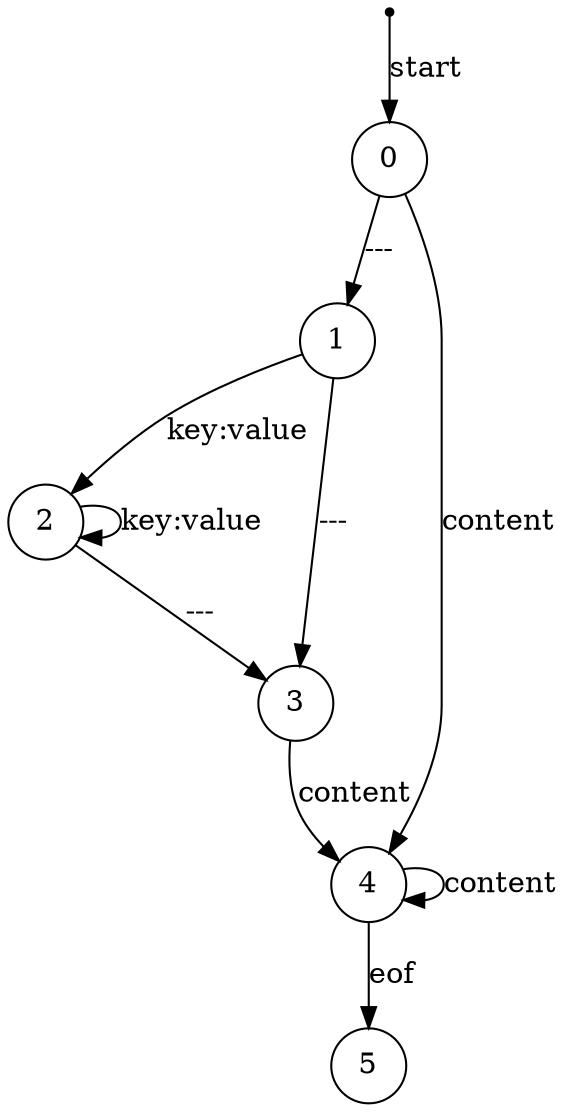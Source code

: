 digraph {

node [shape=circle]

s [shape=point]

s -> 0 [label=start]
0 -> 1 [label="---"]
1 -> 2 [label="key:value"]
2 -> 2 [label="key:value"]
2 -> 3 [label="---"]
1 -> 3 [label="---"]
3 -> 4 [label="content"]
0 -> 4 [label="content"]
4 -> 4 [label="content"]
4 -> 5 [label="eof"]
}
